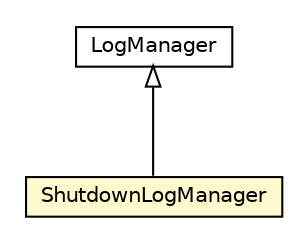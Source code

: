 #!/usr/local/bin/dot
#
# Class diagram 
# Generated by UMLGraph version R5_6-24-gf6e263 (http://www.umlgraph.org/)
#

digraph G {
	edge [fontname="Helvetica",fontsize=10,labelfontname="Helvetica",labelfontsize=10];
	node [fontname="Helvetica",fontsize=10,shape=plaintext];
	nodesep=0.25;
	ranksep=0.5;
	// com.orientechnologies.common.log.OLogManager.ShutdownLogManager
	c2339227 [label=<<table title="com.orientechnologies.common.log.OLogManager.ShutdownLogManager" border="0" cellborder="1" cellspacing="0" cellpadding="2" port="p" bgcolor="lemonChiffon" href="./OLogManager.ShutdownLogManager.html">
		<tr><td><table border="0" cellspacing="0" cellpadding="1">
<tr><td align="center" balign="center"> ShutdownLogManager </td></tr>
		</table></td></tr>
		</table>>, URL="./OLogManager.ShutdownLogManager.html", fontname="Helvetica", fontcolor="black", fontsize=10.0];
	//com.orientechnologies.common.log.OLogManager.ShutdownLogManager extends java.util.logging.LogManager
	c2341087:p -> c2339227:p [dir=back,arrowtail=empty];
	// java.util.logging.LogManager
	c2341087 [label=<<table title="java.util.logging.LogManager" border="0" cellborder="1" cellspacing="0" cellpadding="2" port="p" href="http://java.sun.com/j2se/1.4.2/docs/api/java/util/logging/LogManager.html">
		<tr><td><table border="0" cellspacing="0" cellpadding="1">
<tr><td align="center" balign="center"> LogManager </td></tr>
		</table></td></tr>
		</table>>, URL="http://java.sun.com/j2se/1.4.2/docs/api/java/util/logging/LogManager.html", fontname="Helvetica", fontcolor="black", fontsize=10.0];
}

